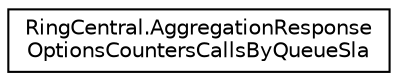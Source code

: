 digraph "Graphical Class Hierarchy"
{
 // LATEX_PDF_SIZE
  edge [fontname="Helvetica",fontsize="10",labelfontname="Helvetica",labelfontsize="10"];
  node [fontname="Helvetica",fontsize="10",shape=record];
  rankdir="LR";
  Node0 [label="RingCentral.AggregationResponse\lOptionsCountersCallsByQueueSla",height=0.2,width=0.4,color="black", fillcolor="white", style="filled",URL="$classRingCentral_1_1AggregationResponseOptionsCountersCallsByQueueSla.html",tooltip=" "];
}
